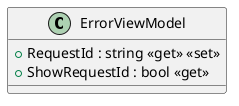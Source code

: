 @startuml
class ErrorViewModel {
    + RequestId : string <<get>> <<set>>
    + ShowRequestId : bool <<get>>
}
@enduml
